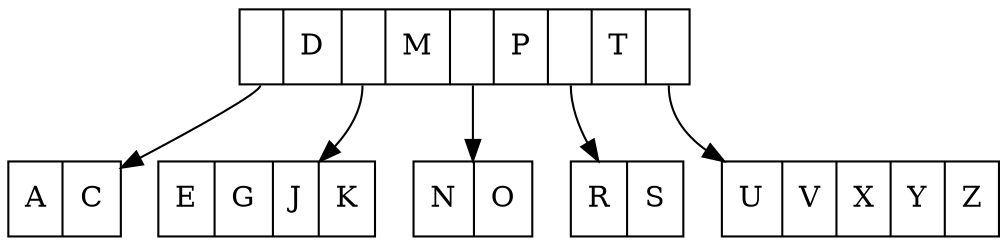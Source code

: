 digraph G{
	margin="0"
	node[shape=record]
	tDMPT[label="<C0>|D|<C1>|M|<C2>|P|<C3>|T|<C4>"];
	tDMPTAC[label="A|C"];
	tDMPTEGJK[label="E|G|J|K"];
	tDMPTNO[label="N|O"];
	tDMPTRS[label="R|S"];
	tDMPTUVXYZ[label="U|V|X|Y|Z"];
	tDMPT:C0->tDMPTAC;
	tDMPT:C1->tDMPTEGJK;
	tDMPT:C2->tDMPTNO;
	tDMPT:C3->tDMPTRS;
	tDMPT:C4->tDMPTUVXYZ;
}